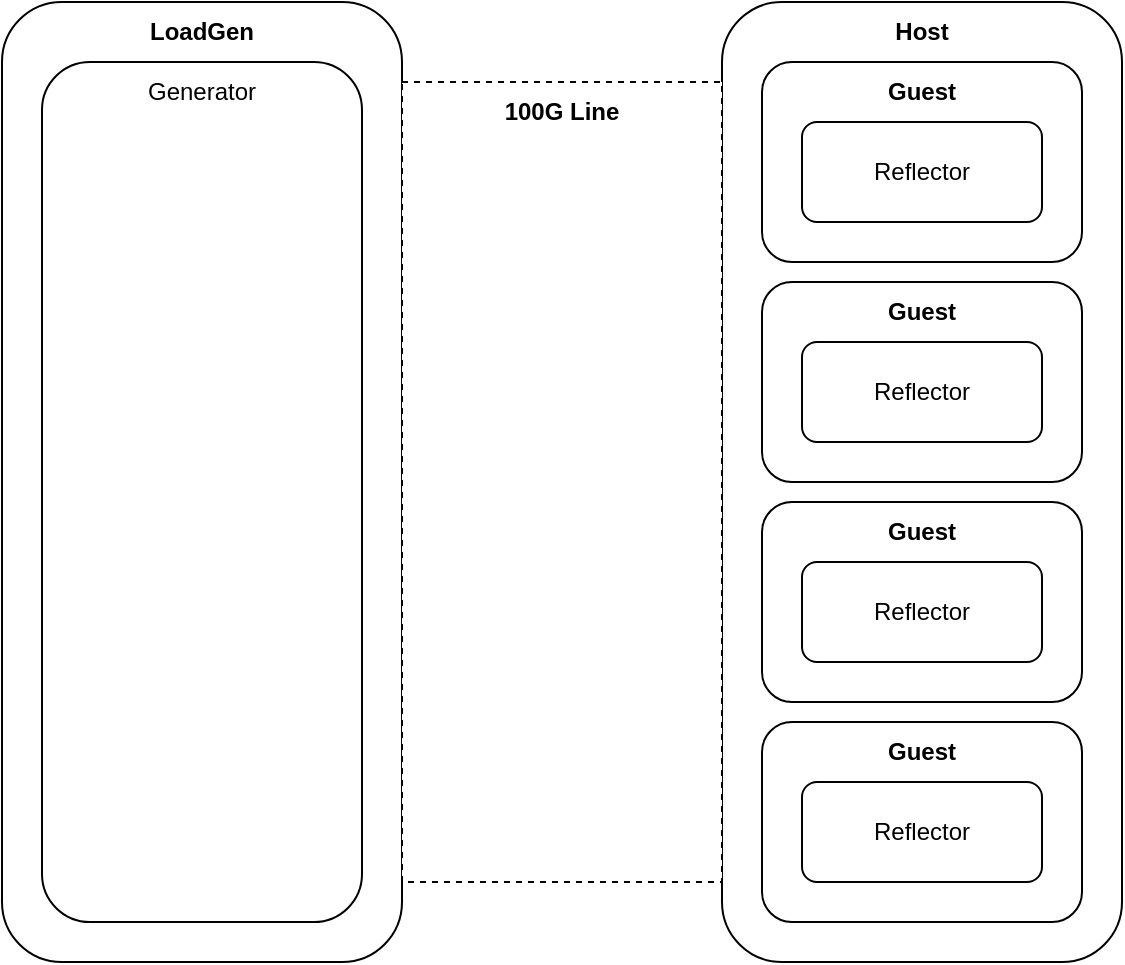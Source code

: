 <mxfile version="21.1.8" type="github">
  <diagram name="Page-1" id="eqyKnO2Cwf8LMekeqgzb">
    <mxGraphModel dx="989" dy="574" grid="1" gridSize="10" guides="1" tooltips="1" connect="1" arrows="1" fold="1" page="1" pageScale="1" pageWidth="800" pageHeight="800" math="0" shadow="0">
      <root>
        <mxCell id="0" />
        <mxCell id="1" parent="0" />
        <mxCell id="RFkQ3Km538WCamqR7Py1-1" value="" style="rounded=1;whiteSpace=wrap;html=1;" vertex="1" parent="1">
          <mxGeometry x="480" y="160" width="200" height="480" as="geometry" />
        </mxCell>
        <mxCell id="RFkQ3Km538WCamqR7Py1-2" value="&lt;b&gt;Host&lt;/b&gt;" style="text;html=1;strokeColor=none;fillColor=none;align=center;verticalAlign=middle;whiteSpace=wrap;rounded=0;" vertex="1" parent="1">
          <mxGeometry x="550" y="160" width="60" height="30" as="geometry" />
        </mxCell>
        <mxCell id="RFkQ3Km538WCamqR7Py1-3" value="" style="rounded=1;whiteSpace=wrap;html=1;" vertex="1" parent="1">
          <mxGeometry x="120" y="160" width="200" height="480" as="geometry" />
        </mxCell>
        <mxCell id="RFkQ3Km538WCamqR7Py1-4" value="&lt;b&gt;LoadGen&lt;/b&gt;" style="text;html=1;strokeColor=none;fillColor=none;align=center;verticalAlign=middle;whiteSpace=wrap;rounded=0;" vertex="1" parent="1">
          <mxGeometry x="190" y="160" width="60" height="30" as="geometry" />
        </mxCell>
        <mxCell id="RFkQ3Km538WCamqR7Py1-5" value="" style="rounded=0;whiteSpace=wrap;html=1;dashed=1;" vertex="1" parent="1">
          <mxGeometry x="320" y="200" width="160" height="400" as="geometry" />
        </mxCell>
        <mxCell id="RFkQ3Km538WCamqR7Py1-6" value="&lt;b&gt;100G Line&lt;/b&gt;" style="text;html=1;strokeColor=none;fillColor=none;align=center;verticalAlign=middle;whiteSpace=wrap;rounded=0;" vertex="1" parent="1">
          <mxGeometry x="370" y="200" width="60" height="30" as="geometry" />
        </mxCell>
        <mxCell id="RFkQ3Km538WCamqR7Py1-7" value="" style="rounded=1;whiteSpace=wrap;html=1;" vertex="1" parent="1">
          <mxGeometry x="500" y="190" width="160" height="100" as="geometry" />
        </mxCell>
        <mxCell id="RFkQ3Km538WCamqR7Py1-8" value="Guest" style="text;html=1;strokeColor=none;fillColor=none;align=center;verticalAlign=middle;whiteSpace=wrap;rounded=0;fontStyle=1" vertex="1" parent="1">
          <mxGeometry x="550" y="190" width="60" height="30" as="geometry" />
        </mxCell>
        <mxCell id="RFkQ3Km538WCamqR7Py1-9" value="Reflector" style="rounded=1;whiteSpace=wrap;html=1;fontStyle=0" vertex="1" parent="1">
          <mxGeometry x="520" y="220" width="120" height="50" as="geometry" />
        </mxCell>
        <mxCell id="RFkQ3Km538WCamqR7Py1-10" value="" style="rounded=1;whiteSpace=wrap;html=1;" vertex="1" parent="1">
          <mxGeometry x="500" y="300" width="160" height="100" as="geometry" />
        </mxCell>
        <mxCell id="RFkQ3Km538WCamqR7Py1-11" value="Guest" style="text;html=1;strokeColor=none;fillColor=none;align=center;verticalAlign=middle;whiteSpace=wrap;rounded=0;fontStyle=1" vertex="1" parent="1">
          <mxGeometry x="550" y="300" width="60" height="30" as="geometry" />
        </mxCell>
        <mxCell id="RFkQ3Km538WCamqR7Py1-12" value="Reflector" style="rounded=1;whiteSpace=wrap;html=1;fontStyle=0" vertex="1" parent="1">
          <mxGeometry x="520" y="330" width="120" height="50" as="geometry" />
        </mxCell>
        <mxCell id="RFkQ3Km538WCamqR7Py1-13" value="" style="rounded=1;whiteSpace=wrap;html=1;" vertex="1" parent="1">
          <mxGeometry x="500" y="520" width="160" height="100" as="geometry" />
        </mxCell>
        <mxCell id="RFkQ3Km538WCamqR7Py1-14" value="Guest" style="text;html=1;strokeColor=none;fillColor=none;align=center;verticalAlign=middle;whiteSpace=wrap;rounded=0;fontStyle=1" vertex="1" parent="1">
          <mxGeometry x="550" y="520" width="60" height="30" as="geometry" />
        </mxCell>
        <mxCell id="RFkQ3Km538WCamqR7Py1-15" value="Reflector" style="rounded=1;whiteSpace=wrap;html=1;fontStyle=0" vertex="1" parent="1">
          <mxGeometry x="520" y="550" width="120" height="50" as="geometry" />
        </mxCell>
        <mxCell id="RFkQ3Km538WCamqR7Py1-16" value="" style="rounded=1;whiteSpace=wrap;html=1;" vertex="1" parent="1">
          <mxGeometry x="500" y="410" width="160" height="100" as="geometry" />
        </mxCell>
        <mxCell id="RFkQ3Km538WCamqR7Py1-17" value="Guest" style="text;html=1;strokeColor=none;fillColor=none;align=center;verticalAlign=middle;whiteSpace=wrap;rounded=0;fontStyle=1" vertex="1" parent="1">
          <mxGeometry x="550" y="410" width="60" height="30" as="geometry" />
        </mxCell>
        <mxCell id="RFkQ3Km538WCamqR7Py1-18" value="Reflector" style="rounded=1;whiteSpace=wrap;html=1;fontStyle=0" vertex="1" parent="1">
          <mxGeometry x="520" y="440" width="120" height="50" as="geometry" />
        </mxCell>
        <mxCell id="RFkQ3Km538WCamqR7Py1-19" value="" style="rounded=1;whiteSpace=wrap;html=1;" vertex="1" parent="1">
          <mxGeometry x="140" y="190" width="160" height="430" as="geometry" />
        </mxCell>
        <mxCell id="RFkQ3Km538WCamqR7Py1-20" value="Generator" style="text;html=1;strokeColor=none;fillColor=none;align=center;verticalAlign=middle;whiteSpace=wrap;rounded=0;" vertex="1" parent="1">
          <mxGeometry x="190" y="190" width="60" height="30" as="geometry" />
        </mxCell>
      </root>
    </mxGraphModel>
  </diagram>
</mxfile>

